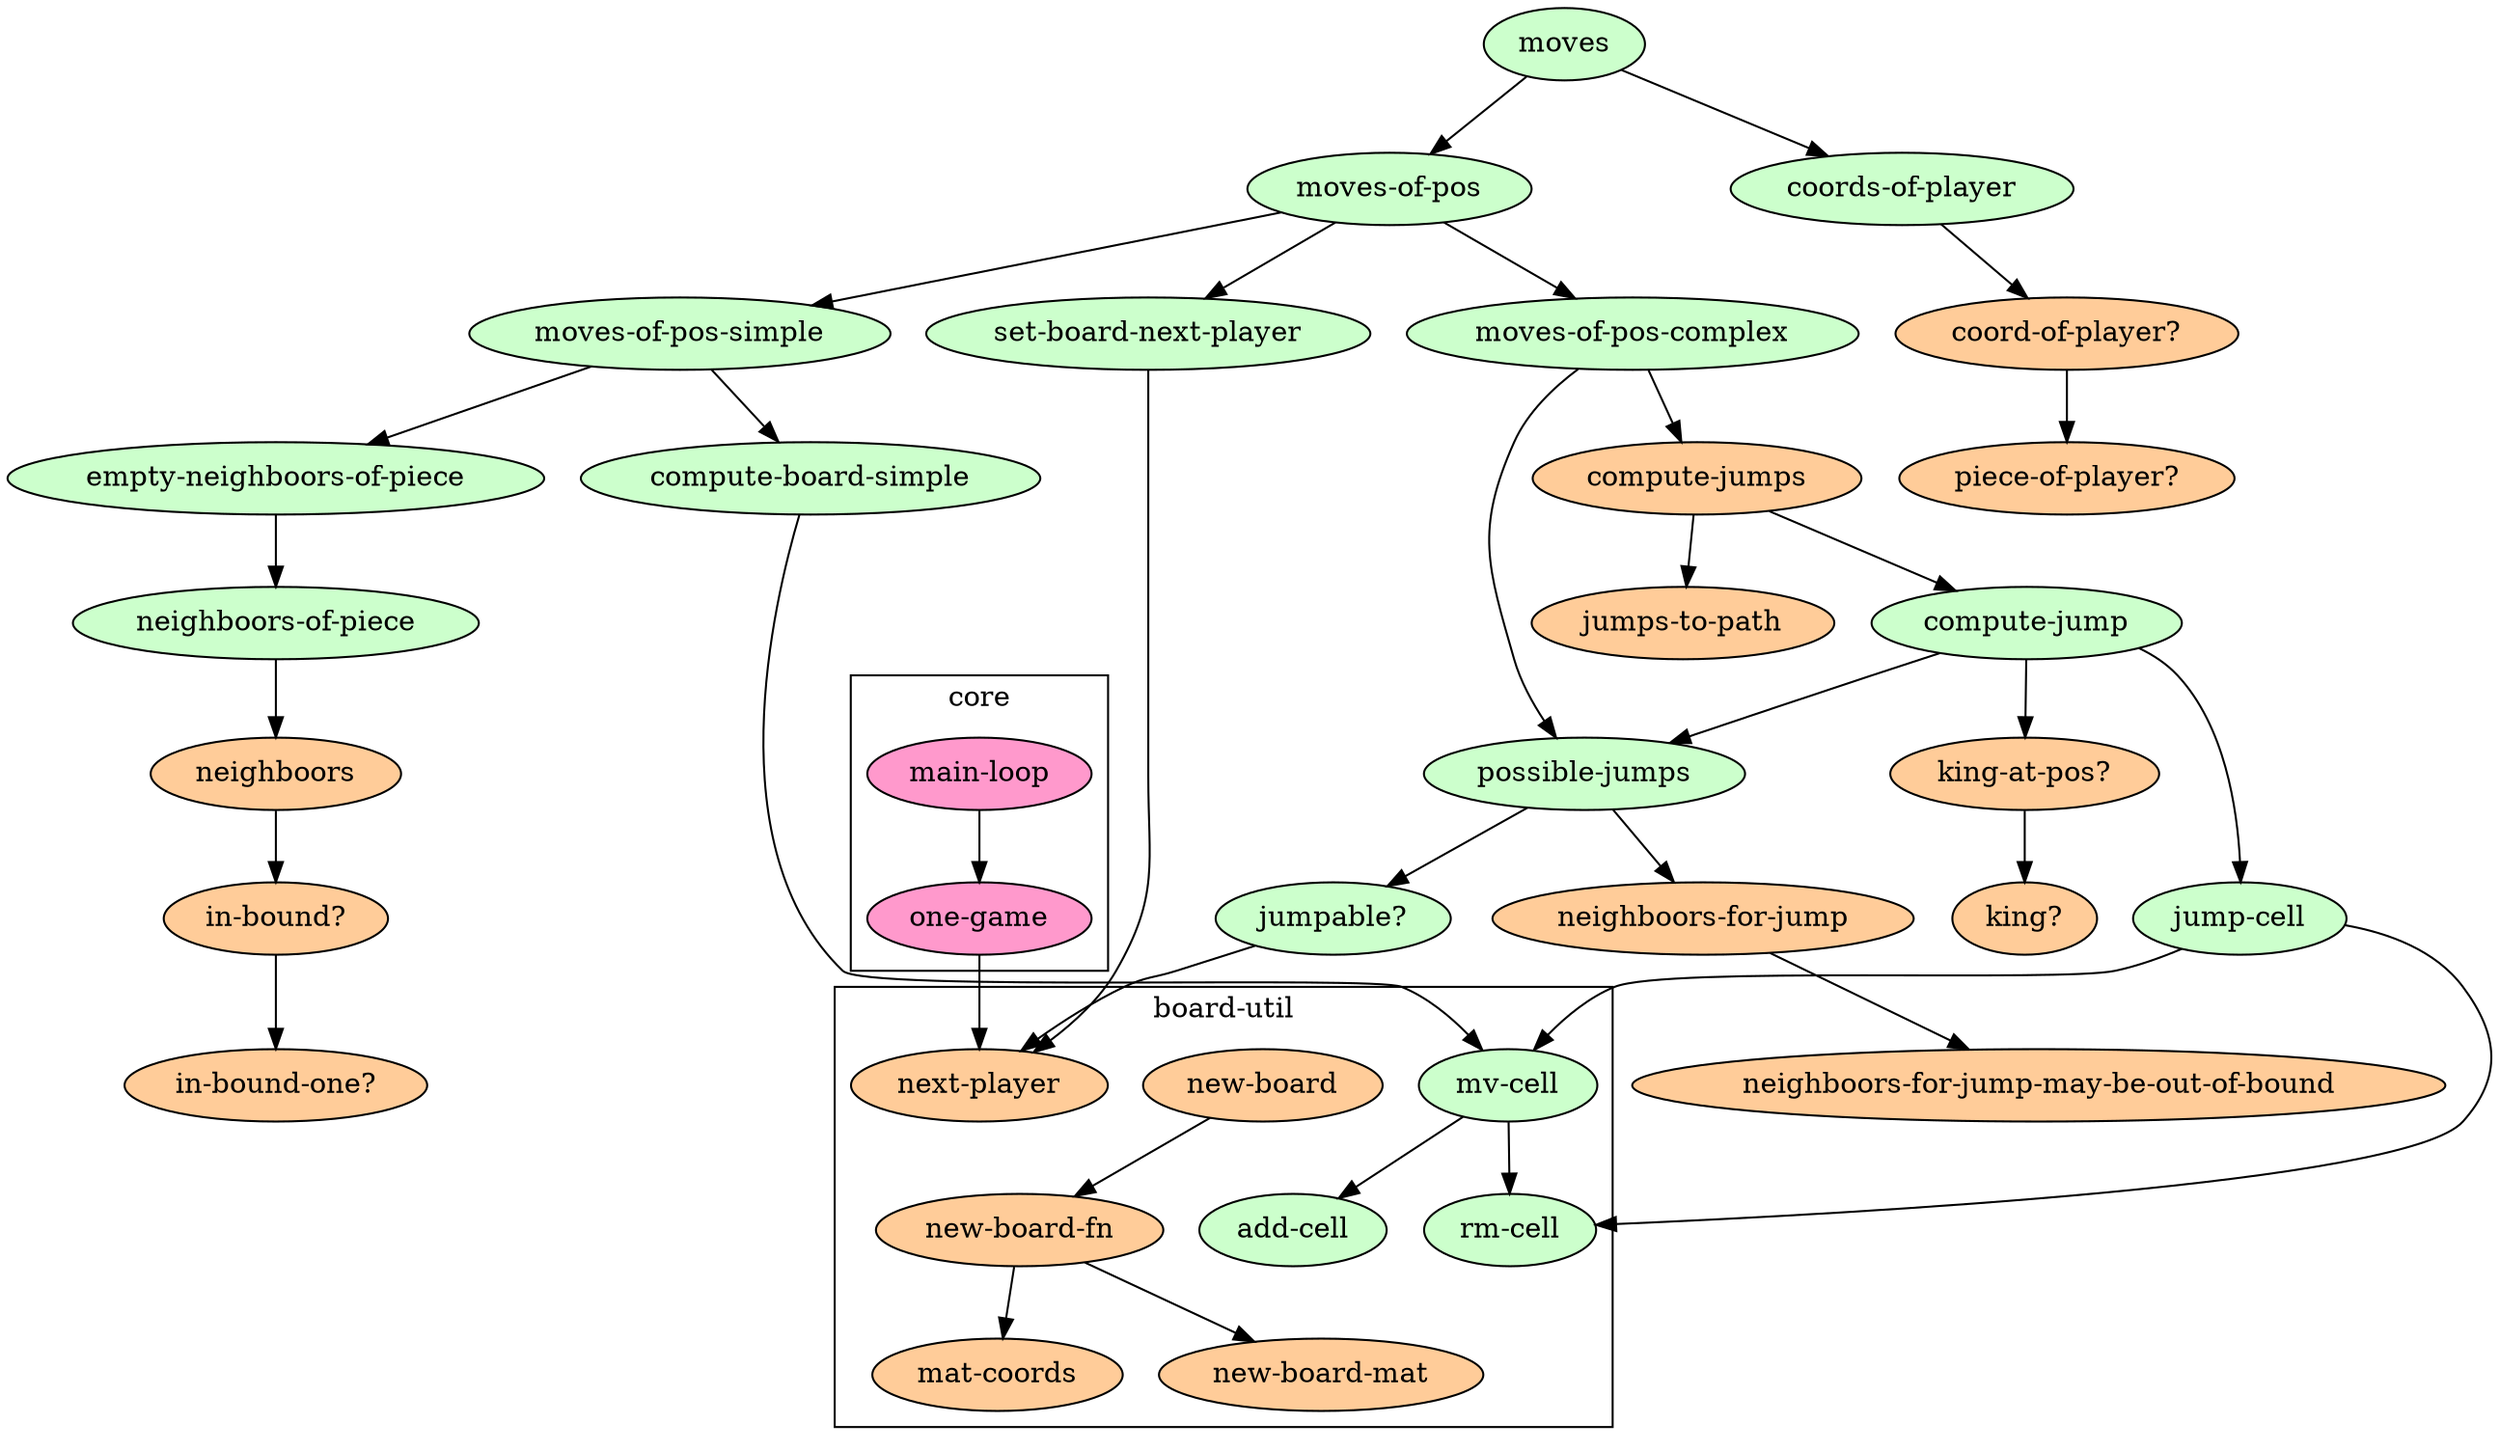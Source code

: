 digraph funtions {

/******************************************************************************
 *                         edges                                              *         
 ******************************************************************************/

        "new-board-fn" -> "mat-coords";
        "new-board-fn" -> "new-board-mat";
        
        "new-board" -> "new-board-fn";

        "in-bound?" -> "in-bound-one?";

        "neighboors" -> "in-bound?";

        "neighboors-of-piece" -> "neighboors";

        "empty-neighboors-of-piece" -> "neighboors-of-piece";

        "mv-cell" -> "rm-cell";
        "mv-cell" -> "add-cell";

        "compute-board-simple" -> "mv-cell";

        "moves-of-pos-simple" -> "compute-board-simple";
        "moves-of-pos-simple" ->  "empty-neighboors-of-piece";
        
        "neighboors-for-jump" -> "neighboors-for-jump-may-be-out-of-bound";

        "jumpable?" -> "next-player";

        "possible-jumps" -> "jumpable?";
        "possible-jumps" -> "neighboors-for-jump";

        "jump-cell" -> "rm-cell";
        "jump-cell" -> "mv-cell";

        "king-at-pos?" -> "king?";

        "compute-jump" -> "jump-cell";
        "compute-jump" -> "possible-jumps";
        "compute-jump" -> "king-at-pos?";

        "compute-jumps" -> "compute-jump";
        "compute-jumps" -> "jumps-to-path";

        "moves-of-pos-complex" -> "compute-jumps";
        "moves-of-pos-complex" -> "possible-jumps";
        
        "set-board-next-player" -> "next-player";

        "moves-of-pos" -> "moves-of-pos-simple";
        "moves-of-pos" -> "moves-of-pos-complex";
        "moves-of-pos" -> "set-board-next-player";

        "coord-of-player?" -> "piece-of-player?";

        "coords-of-player" -> "coord-of-player?";

        "moves" -> "moves-of-pos";
        "moves" -> "coords-of-player";

/******************************************************************************
 *                         nodes                                              *         
 ******************************************************************************/

        "moves"[style=filled,fillcolor="#CCFFCC"];
        "coords-of-player"[style=filled,fillcolor="#CCFFCC"];
        "moves-of-pos"[style=filled,fillcolor="#CCFFCC"];
        "moves-of-pos-complex"[style=filled,fillcolor="#CCFFCC"];
        "moves-of-pos-simple"[style=filled,fillcolor="#CCFFCC"];
        "compute-board-simple"[style=filled,fillcolor="#CCFFCC"];
        "mv-cell"[style=filled,fillcolor="#CCFFCC"];
        "add-cell"[style=filled,fillcolor="#CCFFCC"];
        "rm-cell"[style=filled,fillcolor="#CCFFCC"];
        "empty-neighboors-of-piece"[style=filled,fillcolor="#CCFFCC"];
        "neighboors-of-piece"[style=filled,fillcolor="#CCFFCC"];

        "compute-jump"[style=filled,fillcolor="#CCFFCC"];

        "jump-cell"[style=filled,fillcolor="#CCFFCC"];
        "possible-jumps"[style=filled,fillcolor="#CCFFCC"];
        "jumpable?"[style=filled,fillcolor="#CCFFCC"];

        "coord-of-player?"[style=filled,fillcolor="#FFCC99"];
        "jumps-to-path"[style=filled,fillcolor="#FFCC99"];
        "king-at-pos?"[style=filled,fillcolor="#FFCC99"];
        "king?"[style=filled,fillcolor="#FFCC99"];
        "neighboors-for-jump"[style=filled,fillcolor="#FFCC99"];
        "neighboors-for-jump-may-be-out-of-bound"[style=filled,fillcolor="#FFCC99"];
        "neighboors"[style=filled,fillcolor="#FFCC99"];
        "new-board"[style=filled,fillcolor="#FFCC99"];
        "new-board-fn"[style=filled,fillcolor="#FFCC99"];
        "new-board-mat"[style=filled,fillcolor="#FFCC99"];
        "mat-coords"[style=filled,fillcolor="#FFCC99"];

        "set-board-next-player"[style=filled,fillcolor="#CCFFCC"];

        "compute-jumps"[style=filled,fillcolor="#FFCC99"];

        "piece-of-player?"[style=filled,fillcolor="#FFCC99"];
        "next-player"[style=filled,fillcolor="#FFCC99"];
        "in-bound?"[style=filled,fillcolor="#FFCC99"];
        "in-bound-one?"[style=filled,fillcolor="#FFCC99"];


/******************************************************************************
 *                         core                                               *         
 ******************************************************************************/

        subgraph "cluster-ns-core" {
                label = "core";

                node [style=filled,fillcolor="#FF99CC"];

                "main-loop" -> "one-game";

                "main-loop";
                "one-game";
        }

        "one-game" -> "next-player";

/******************************************************************************
 *                         namespaces                                         *         
 ******************************************************************************/

        subgraph "cluster-ns-board-util" {
                 "mv-cell";
                 "rm-cell";
                 "add-cell";
                 "next-player";

                 "new-board";
                 "new-board-fn";
                 "mat-coords";
                 "new-board-mat";

                 label = "board-util";
        }
}
